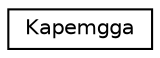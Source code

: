 digraph "Gráfico de Hierarquia de Classes"
{
 // LATEX_PDF_SIZE
  edge [fontname="Helvetica",fontsize="10",labelfontname="Helvetica",labelfontsize="10"];
  node [fontname="Helvetica",fontsize="10",shape=record];
  rankdir="LR";
  Node0 [label="Kapemgga",height=0.2,width=0.4,color="black", fillcolor="white", style="filled",URL="$class_kapemgga.html",tooltip="Classe contendo informações gerais de todo o código."];
}
